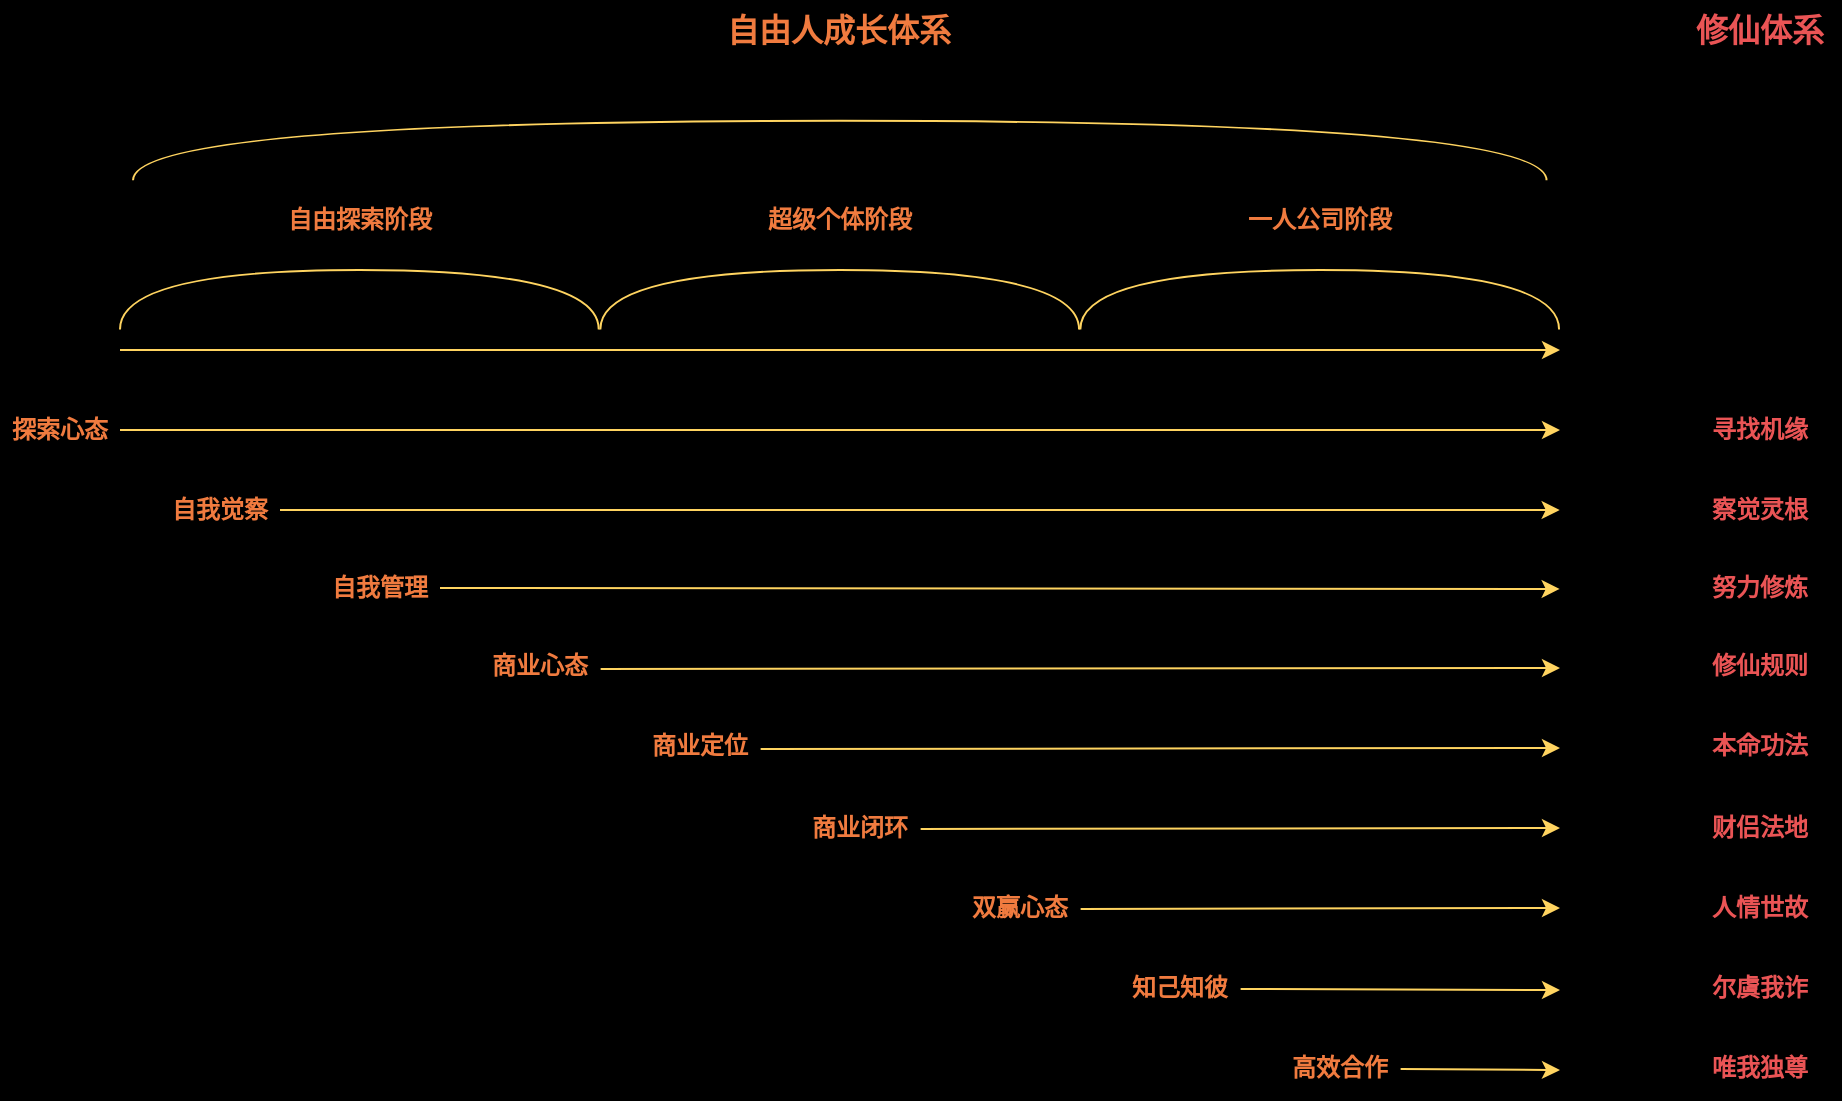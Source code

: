 <mxfile version="24.6.2" type="github">
  <diagram name="第 1 页" id="ZPvPkC5raG9nMZ6jffo0">
    <mxGraphModel dx="794" dy="415" grid="0" gridSize="10" guides="1" tooltips="1" connect="1" arrows="1" fold="1" page="0" pageScale="1" pageWidth="827" pageHeight="1169" background="#000000" math="0" shadow="0">
      <root>
        <mxCell id="0" />
        <mxCell id="1" parent="0" />
        <mxCell id="UsBETUkJH2-_tGAedoQZ-3" value="" style="endArrow=classic;html=1;rounded=0;strokeColor=#FFD460;" parent="1" edge="1">
          <mxGeometry width="50" height="50" relative="1" as="geometry">
            <mxPoint x="120" y="200" as="sourcePoint" />
            <mxPoint x="840" y="200" as="targetPoint" />
          </mxGeometry>
        </mxCell>
        <mxCell id="UsBETUkJH2-_tGAedoQZ-4" value="" style="shape=requiredInterface;html=1;verticalLabelPosition=bottom;rotation=90;flipV=1;flipH=1;shadow=0;gradientColor=none;strokeColor=#FFD460;" parent="1" vertex="1">
          <mxGeometry x="224.84" y="55.16" width="29.69" height="239.37" as="geometry" />
        </mxCell>
        <mxCell id="UsBETUkJH2-_tGAedoQZ-5" value="" style="endArrow=classic;startArrow=none;html=1;rounded=0;startFill=0;endFill=1;strokeColor=#FFD460;" parent="1" edge="1">
          <mxGeometry width="50" height="50" relative="1" as="geometry">
            <mxPoint x="120" y="240" as="sourcePoint" />
            <mxPoint x="840" y="240" as="targetPoint" />
          </mxGeometry>
        </mxCell>
        <mxCell id="UsBETUkJH2-_tGAedoQZ-6" value="" style="shape=requiredInterface;html=1;verticalLabelPosition=bottom;rotation=90;flipV=1;flipH=1;shadow=0;gradientColor=none;strokeColor=#FFD460;" parent="1" vertex="1">
          <mxGeometry x="465" y="55.16" width="29.69" height="239.37" as="geometry" />
        </mxCell>
        <mxCell id="UsBETUkJH2-_tGAedoQZ-7" value="" style="shape=requiredInterface;html=1;verticalLabelPosition=bottom;rotation=90;flipV=1;flipH=1;shadow=0;gradientColor=none;strokeColor=#FFD460;" parent="1" vertex="1">
          <mxGeometry x="705" y="55.16" width="29.69" height="239.37" as="geometry" />
        </mxCell>
        <mxCell id="UsBETUkJH2-_tGAedoQZ-8" value="自由探索阶段" style="text;html=1;align=center;verticalAlign=middle;whiteSpace=wrap;rounded=0;fontStyle=1;fontColor=#F07B3F;strokeColor=none;" parent="1" vertex="1">
          <mxGeometry x="199.68" y="120" width="80" height="30" as="geometry" />
        </mxCell>
        <mxCell id="UsBETUkJH2-_tGAedoQZ-9" value="超级个体阶段" style="text;html=1;align=center;verticalAlign=middle;whiteSpace=wrap;rounded=0;fontStyle=1;fontColor=#F07B3F;strokeColor=none;" parent="1" vertex="1">
          <mxGeometry x="439.84" y="120" width="80" height="30" as="geometry" />
        </mxCell>
        <mxCell id="UsBETUkJH2-_tGAedoQZ-10" value="一人公司阶段" style="text;html=1;align=center;verticalAlign=middle;whiteSpace=wrap;rounded=0;fontStyle=1;fontColor=#F07B3F;strokeColor=none;" parent="1" vertex="1">
          <mxGeometry x="679.85" y="120" width="80" height="30" as="geometry" />
        </mxCell>
        <mxCell id="UsBETUkJH2-_tGAedoQZ-11" value="探索心态" style="text;html=1;align=center;verticalAlign=middle;whiteSpace=wrap;rounded=0;fontColor=#f07b3f;fontStyle=1" parent="1" vertex="1">
          <mxGeometry x="60" y="225" width="60" height="30" as="geometry" />
        </mxCell>
        <mxCell id="UsBETUkJH2-_tGAedoQZ-12" value="" style="endArrow=classic;startArrow=none;html=1;rounded=0;startFill=0;endFill=1;strokeColor=#FFD460;align=center;verticalAlign=middle;fontFamily=Helvetica;fontSize=11;fontColor=default;labelBackgroundColor=default;" parent="1" edge="1">
          <mxGeometry width="50" height="50" relative="1" as="geometry">
            <mxPoint x="200" y="280" as="sourcePoint" />
            <mxPoint x="839.84" y="280" as="targetPoint" />
          </mxGeometry>
        </mxCell>
        <mxCell id="UsBETUkJH2-_tGAedoQZ-13" value="自我觉察" style="text;html=1;align=center;verticalAlign=middle;whiteSpace=wrap;rounded=0;fontColor=#f07b3f;fontStyle=1" parent="1" vertex="1">
          <mxGeometry x="139.68" y="264.53" width="60" height="30" as="geometry" />
        </mxCell>
        <mxCell id="UsBETUkJH2-_tGAedoQZ-14" value="" style="endArrow=classic;startArrow=none;html=1;rounded=0;startFill=0;endFill=1;strokeColor=#FFD460;align=center;verticalAlign=middle;fontFamily=Helvetica;fontSize=11;fontColor=default;labelBackgroundColor=default;" parent="1" edge="1">
          <mxGeometry width="50" height="50" relative="1" as="geometry">
            <mxPoint x="280" y="319" as="sourcePoint" />
            <mxPoint x="839.84" y="319.47" as="targetPoint" />
          </mxGeometry>
        </mxCell>
        <mxCell id="UsBETUkJH2-_tGAedoQZ-15" value="自我管理" style="text;html=1;align=center;verticalAlign=middle;whiteSpace=wrap;rounded=0;fontColor=#f07b3f;fontStyle=1" parent="1" vertex="1">
          <mxGeometry x="219.68" y="304" width="60" height="30" as="geometry" />
        </mxCell>
        <mxCell id="UsBETUkJH2-_tGAedoQZ-16" value="" style="endArrow=classic;startArrow=none;html=1;rounded=0;startFill=0;endFill=1;strokeColor=#FFD460;align=center;verticalAlign=middle;fontFamily=Helvetica;fontSize=11;fontColor=default;labelBackgroundColor=default;" parent="1" edge="1">
          <mxGeometry width="50" height="50" relative="1" as="geometry">
            <mxPoint x="360.32" y="359.47" as="sourcePoint" />
            <mxPoint x="840" y="359" as="targetPoint" />
          </mxGeometry>
        </mxCell>
        <mxCell id="UsBETUkJH2-_tGAedoQZ-17" value="商业心态" style="text;html=1;align=center;verticalAlign=middle;whiteSpace=wrap;rounded=0;fontColor=#f07b3f;fontStyle=1" parent="1" vertex="1">
          <mxGeometry x="300" y="343" width="60" height="30" as="geometry" />
        </mxCell>
        <mxCell id="UsBETUkJH2-_tGAedoQZ-18" value="" style="endArrow=classic;startArrow=none;html=1;rounded=0;startFill=0;endFill=1;strokeColor=#FFD460;align=center;verticalAlign=middle;fontFamily=Helvetica;fontSize=11;fontColor=default;labelBackgroundColor=default;" parent="1" edge="1">
          <mxGeometry width="50" height="50" relative="1" as="geometry">
            <mxPoint x="440.32" y="399.47" as="sourcePoint" />
            <mxPoint x="840" y="399" as="targetPoint" />
          </mxGeometry>
        </mxCell>
        <mxCell id="UsBETUkJH2-_tGAedoQZ-19" value="商业定位" style="text;html=1;align=center;verticalAlign=middle;whiteSpace=wrap;rounded=0;fontColor=#f07b3f;fontStyle=1" parent="1" vertex="1">
          <mxGeometry x="380" y="383" width="60" height="30" as="geometry" />
        </mxCell>
        <mxCell id="UsBETUkJH2-_tGAedoQZ-20" value="" style="endArrow=classic;startArrow=none;html=1;rounded=0;startFill=0;endFill=1;strokeColor=#FFD460;align=center;verticalAlign=middle;fontFamily=Helvetica;fontSize=11;fontColor=default;labelBackgroundColor=default;" parent="1" edge="1">
          <mxGeometry width="50" height="50" relative="1" as="geometry">
            <mxPoint x="520.32" y="439.47" as="sourcePoint" />
            <mxPoint x="840" y="439" as="targetPoint" />
          </mxGeometry>
        </mxCell>
        <mxCell id="UsBETUkJH2-_tGAedoQZ-21" value="商业闭环" style="text;html=1;align=center;verticalAlign=middle;whiteSpace=wrap;rounded=0;fontColor=#f07b3f;fontStyle=1" parent="1" vertex="1">
          <mxGeometry x="460" y="424" width="60" height="30" as="geometry" />
        </mxCell>
        <mxCell id="UsBETUkJH2-_tGAedoQZ-22" value="" style="endArrow=classic;startArrow=none;html=1;rounded=0;startFill=0;endFill=1;strokeColor=#FFD460;align=center;verticalAlign=middle;fontFamily=Helvetica;fontSize=11;fontColor=default;labelBackgroundColor=default;" parent="1" edge="1">
          <mxGeometry width="50" height="50" relative="1" as="geometry">
            <mxPoint x="600.32" y="479.47" as="sourcePoint" />
            <mxPoint x="840" y="479" as="targetPoint" />
          </mxGeometry>
        </mxCell>
        <mxCell id="UsBETUkJH2-_tGAedoQZ-23" value="双赢心态" style="text;html=1;align=center;verticalAlign=middle;whiteSpace=wrap;rounded=0;fontColor=#f07b3f;fontStyle=1" parent="1" vertex="1">
          <mxGeometry x="540" y="464" width="60" height="30" as="geometry" />
        </mxCell>
        <mxCell id="UsBETUkJH2-_tGAedoQZ-24" value="" style="endArrow=classic;startArrow=none;html=1;rounded=0;startFill=0;endFill=1;strokeColor=#FFD460;align=center;verticalAlign=middle;fontFamily=Helvetica;fontSize=11;fontColor=default;labelBackgroundColor=default;" parent="1" edge="1">
          <mxGeometry width="50" height="50" relative="1" as="geometry">
            <mxPoint x="680.32" y="519.47" as="sourcePoint" />
            <mxPoint x="840" y="520" as="targetPoint" />
          </mxGeometry>
        </mxCell>
        <mxCell id="UsBETUkJH2-_tGAedoQZ-25" value="知己知彼" style="text;html=1;align=center;verticalAlign=middle;whiteSpace=wrap;rounded=0;fontColor=#f07b3f;fontStyle=1" parent="1" vertex="1">
          <mxGeometry x="620" y="504" width="60" height="30" as="geometry" />
        </mxCell>
        <mxCell id="UsBETUkJH2-_tGAedoQZ-26" value="" style="endArrow=classic;startArrow=none;html=1;rounded=0;startFill=0;endFill=1;strokeColor=#FFD460;align=center;verticalAlign=middle;fontFamily=Helvetica;fontSize=11;fontColor=default;labelBackgroundColor=default;" parent="1" edge="1">
          <mxGeometry width="50" height="50" relative="1" as="geometry">
            <mxPoint x="760.32" y="559.47" as="sourcePoint" />
            <mxPoint x="840" y="560" as="targetPoint" />
          </mxGeometry>
        </mxCell>
        <mxCell id="UsBETUkJH2-_tGAedoQZ-27" value="高效合作" style="text;html=1;align=center;verticalAlign=middle;whiteSpace=wrap;rounded=0;fontColor=#f07b3f;fontStyle=1" parent="1" vertex="1">
          <mxGeometry x="700" y="544" width="60" height="30" as="geometry" />
        </mxCell>
        <mxCell id="UsBETUkJH2-_tGAedoQZ-29" value="寻找机缘" style="text;html=1;align=center;verticalAlign=middle;whiteSpace=wrap;rounded=0;fontColor=#ea5455;fontStyle=1" parent="1" vertex="1">
          <mxGeometry x="910" y="225" width="60" height="30" as="geometry" />
        </mxCell>
        <mxCell id="UsBETUkJH2-_tGAedoQZ-31" value="察觉灵根" style="text;html=1;align=center;verticalAlign=middle;whiteSpace=wrap;rounded=0;fontColor=#ea5455;fontStyle=1" parent="1" vertex="1">
          <mxGeometry x="910" y="264.53" width="60" height="30" as="geometry" />
        </mxCell>
        <mxCell id="UsBETUkJH2-_tGAedoQZ-32" value="努力修炼" style="text;html=1;align=center;verticalAlign=middle;whiteSpace=wrap;rounded=0;fontColor=#ea5455;fontStyle=1" parent="1" vertex="1">
          <mxGeometry x="910" y="304" width="60" height="30" as="geometry" />
        </mxCell>
        <mxCell id="UsBETUkJH2-_tGAedoQZ-33" value="修仙规则" style="text;html=1;align=center;verticalAlign=middle;whiteSpace=wrap;rounded=0;fontColor=#ea5455;fontStyle=1" parent="1" vertex="1">
          <mxGeometry x="910" y="343" width="60" height="30" as="geometry" />
        </mxCell>
        <mxCell id="UsBETUkJH2-_tGAedoQZ-34" value="本命功法" style="text;html=1;align=center;verticalAlign=middle;whiteSpace=wrap;rounded=0;fontColor=#ea5455;fontStyle=1" parent="1" vertex="1">
          <mxGeometry x="910" y="383" width="60" height="30" as="geometry" />
        </mxCell>
        <mxCell id="UsBETUkJH2-_tGAedoQZ-35" value="财侣法地" style="text;html=1;align=center;verticalAlign=middle;whiteSpace=wrap;rounded=0;fontColor=#ea5455;fontStyle=1" parent="1" vertex="1">
          <mxGeometry x="910" y="424" width="60" height="30" as="geometry" />
        </mxCell>
        <mxCell id="UsBETUkJH2-_tGAedoQZ-36" value="人情世故" style="text;html=1;align=center;verticalAlign=middle;whiteSpace=wrap;rounded=0;fontColor=#ea5455;fontStyle=1" parent="1" vertex="1">
          <mxGeometry x="910" y="464" width="60" height="30" as="geometry" />
        </mxCell>
        <mxCell id="UsBETUkJH2-_tGAedoQZ-37" value="尔虞我诈" style="text;html=1;align=center;verticalAlign=middle;whiteSpace=wrap;rounded=0;fontColor=#ea5455;fontStyle=1" parent="1" vertex="1">
          <mxGeometry x="910" y="504" width="60" height="30" as="geometry" />
        </mxCell>
        <mxCell id="UsBETUkJH2-_tGAedoQZ-38" value="唯我独尊" style="text;html=1;align=center;verticalAlign=middle;whiteSpace=wrap;rounded=0;fontColor=#ea5455;fontStyle=1" parent="1" vertex="1">
          <mxGeometry x="910" y="544" width="60" height="30" as="geometry" />
        </mxCell>
        <mxCell id="uugUhVgFxe9sDleiOFaZ-1" value="修仙体系" style="text;html=1;align=center;verticalAlign=middle;whiteSpace=wrap;rounded=0;fontSize=16;fontStyle=1;fontFamily=Verdana;fontColor=#ea5455;" parent="1" vertex="1">
          <mxGeometry x="900.0" y="25.16" width="80" height="30" as="geometry" />
        </mxCell>
        <mxCell id="uugUhVgFxe9sDleiOFaZ-2" value="" style="shape=requiredInterface;html=1;verticalLabelPosition=bottom;rotation=90;flipV=1;flipH=1;shadow=0;gradientColor=none;strokeColor=#FFD460;" parent="1" vertex="1">
          <mxGeometry x="465.04" y="-253.12" width="29.69" height="706.75" as="geometry" />
        </mxCell>
        <mxCell id="uugUhVgFxe9sDleiOFaZ-3" value="自由人成长体系" style="text;html=1;align=center;verticalAlign=middle;whiteSpace=wrap;rounded=0;fontSize=16;fontStyle=1;fontFamily=Verdana;fontColor=#F07B3F;" parent="1" vertex="1">
          <mxGeometry x="422.38" y="25.16" width="114.92" height="30" as="geometry" />
        </mxCell>
      </root>
    </mxGraphModel>
  </diagram>
</mxfile>

